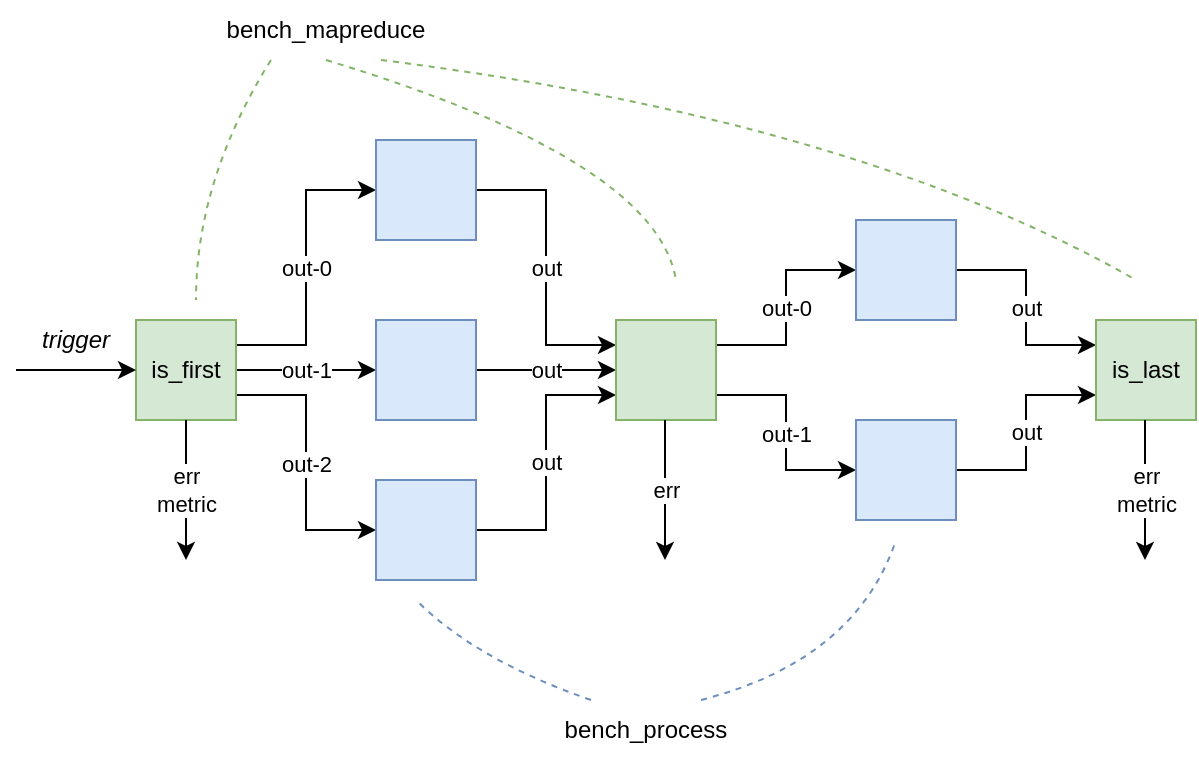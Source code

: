 <mxfile version="22.1.18" type="device">
  <diagram name="example" id="GbfXywOg556jsnYvnb1v">
    <mxGraphModel dx="983" dy="743" grid="1" gridSize="10" guides="1" tooltips="1" connect="1" arrows="1" fold="1" page="1" pageScale="1" pageWidth="850" pageHeight="1100" math="0" shadow="0">
      <root>
        <mxCell id="0" />
        <mxCell id="1" parent="0" />
        <mxCell id="cdRv_Gpw-SoGhDN_c1BU-10" value="out-0" style="edgeStyle=orthogonalEdgeStyle;rounded=0;orthogonalLoop=1;jettySize=auto;html=1;exitX=1;exitY=0.25;exitDx=0;exitDy=0;entryX=0;entryY=0.5;entryDx=0;entryDy=0;" edge="1" parent="1" source="cdRv_Gpw-SoGhDN_c1BU-1" target="cdRv_Gpw-SoGhDN_c1BU-4">
          <mxGeometry relative="1" as="geometry" />
        </mxCell>
        <mxCell id="cdRv_Gpw-SoGhDN_c1BU-11" value="out-1" style="edgeStyle=orthogonalEdgeStyle;rounded=0;orthogonalLoop=1;jettySize=auto;html=1;exitX=1;exitY=0.5;exitDx=0;exitDy=0;entryX=0;entryY=0.5;entryDx=0;entryDy=0;" edge="1" parent="1" source="cdRv_Gpw-SoGhDN_c1BU-1" target="cdRv_Gpw-SoGhDN_c1BU-3">
          <mxGeometry relative="1" as="geometry" />
        </mxCell>
        <mxCell id="cdRv_Gpw-SoGhDN_c1BU-12" value="out-2" style="edgeStyle=orthogonalEdgeStyle;rounded=0;orthogonalLoop=1;jettySize=auto;html=1;exitX=1;exitY=0.75;exitDx=0;exitDy=0;entryX=0;entryY=0.5;entryDx=0;entryDy=0;" edge="1" parent="1" source="cdRv_Gpw-SoGhDN_c1BU-1" target="cdRv_Gpw-SoGhDN_c1BU-5">
          <mxGeometry relative="1" as="geometry" />
        </mxCell>
        <mxCell id="cdRv_Gpw-SoGhDN_c1BU-1" value="is_first" style="rounded=0;whiteSpace=wrap;html=1;fillColor=#d5e8d4;strokeColor=#82b366;" vertex="1" parent="1">
          <mxGeometry x="80" y="160" width="50" height="50" as="geometry" />
        </mxCell>
        <mxCell id="cdRv_Gpw-SoGhDN_c1BU-14" value="out" style="edgeStyle=orthogonalEdgeStyle;rounded=0;orthogonalLoop=1;jettySize=auto;html=1;exitX=1;exitY=0.5;exitDx=0;exitDy=0;entryX=0;entryY=0.5;entryDx=0;entryDy=0;" edge="1" parent="1" source="cdRv_Gpw-SoGhDN_c1BU-3" target="cdRv_Gpw-SoGhDN_c1BU-6">
          <mxGeometry relative="1" as="geometry" />
        </mxCell>
        <mxCell id="cdRv_Gpw-SoGhDN_c1BU-3" value="" style="rounded=0;whiteSpace=wrap;html=1;fillColor=#dae8fc;strokeColor=#6c8ebf;" vertex="1" parent="1">
          <mxGeometry x="200" y="160" width="50" height="50" as="geometry" />
        </mxCell>
        <mxCell id="cdRv_Gpw-SoGhDN_c1BU-13" value="out" style="edgeStyle=orthogonalEdgeStyle;rounded=0;orthogonalLoop=1;jettySize=auto;html=1;exitX=1;exitY=0.5;exitDx=0;exitDy=0;entryX=0;entryY=0.25;entryDx=0;entryDy=0;" edge="1" parent="1" source="cdRv_Gpw-SoGhDN_c1BU-4" target="cdRv_Gpw-SoGhDN_c1BU-6">
          <mxGeometry relative="1" as="geometry" />
        </mxCell>
        <mxCell id="cdRv_Gpw-SoGhDN_c1BU-4" value="" style="rounded=0;whiteSpace=wrap;html=1;fillColor=#dae8fc;strokeColor=#6c8ebf;" vertex="1" parent="1">
          <mxGeometry x="200" y="70" width="50" height="50" as="geometry" />
        </mxCell>
        <mxCell id="cdRv_Gpw-SoGhDN_c1BU-15" value="out" style="edgeStyle=orthogonalEdgeStyle;rounded=0;orthogonalLoop=1;jettySize=auto;html=1;exitX=1;exitY=0.5;exitDx=0;exitDy=0;entryX=0;entryY=0.75;entryDx=0;entryDy=0;" edge="1" parent="1" source="cdRv_Gpw-SoGhDN_c1BU-5" target="cdRv_Gpw-SoGhDN_c1BU-6">
          <mxGeometry relative="1" as="geometry" />
        </mxCell>
        <mxCell id="cdRv_Gpw-SoGhDN_c1BU-5" value="" style="rounded=0;whiteSpace=wrap;html=1;fillColor=#dae8fc;strokeColor=#6c8ebf;" vertex="1" parent="1">
          <mxGeometry x="200" y="240" width="50" height="50" as="geometry" />
        </mxCell>
        <mxCell id="cdRv_Gpw-SoGhDN_c1BU-16" value="out-0" style="edgeStyle=orthogonalEdgeStyle;rounded=0;orthogonalLoop=1;jettySize=auto;html=1;exitX=1;exitY=0.25;exitDx=0;exitDy=0;entryX=0;entryY=0.5;entryDx=0;entryDy=0;" edge="1" parent="1" source="cdRv_Gpw-SoGhDN_c1BU-6" target="cdRv_Gpw-SoGhDN_c1BU-7">
          <mxGeometry relative="1" as="geometry" />
        </mxCell>
        <mxCell id="cdRv_Gpw-SoGhDN_c1BU-17" value="out-1" style="edgeStyle=orthogonalEdgeStyle;rounded=0;orthogonalLoop=1;jettySize=auto;html=1;exitX=1;exitY=0.75;exitDx=0;exitDy=0;entryX=0;entryY=0.5;entryDx=0;entryDy=0;" edge="1" parent="1" source="cdRv_Gpw-SoGhDN_c1BU-6" target="cdRv_Gpw-SoGhDN_c1BU-8">
          <mxGeometry relative="1" as="geometry" />
        </mxCell>
        <mxCell id="cdRv_Gpw-SoGhDN_c1BU-6" value="" style="rounded=0;whiteSpace=wrap;html=1;fillColor=#d5e8d4;strokeColor=#82b366;" vertex="1" parent="1">
          <mxGeometry x="320" y="160" width="50" height="50" as="geometry" />
        </mxCell>
        <mxCell id="cdRv_Gpw-SoGhDN_c1BU-19" value="out" style="edgeStyle=orthogonalEdgeStyle;rounded=0;orthogonalLoop=1;jettySize=auto;html=1;exitX=1;exitY=0.5;exitDx=0;exitDy=0;entryX=0;entryY=0.25;entryDx=0;entryDy=0;" edge="1" parent="1" source="cdRv_Gpw-SoGhDN_c1BU-7" target="cdRv_Gpw-SoGhDN_c1BU-9">
          <mxGeometry relative="1" as="geometry" />
        </mxCell>
        <mxCell id="cdRv_Gpw-SoGhDN_c1BU-7" value="" style="rounded=0;whiteSpace=wrap;html=1;fillColor=#dae8fc;strokeColor=#6c8ebf;" vertex="1" parent="1">
          <mxGeometry x="440" y="110" width="50" height="50" as="geometry" />
        </mxCell>
        <mxCell id="cdRv_Gpw-SoGhDN_c1BU-18" value="out" style="edgeStyle=orthogonalEdgeStyle;rounded=0;orthogonalLoop=1;jettySize=auto;html=1;exitX=1;exitY=0.5;exitDx=0;exitDy=0;entryX=0;entryY=0.75;entryDx=0;entryDy=0;" edge="1" parent="1" source="cdRv_Gpw-SoGhDN_c1BU-8" target="cdRv_Gpw-SoGhDN_c1BU-9">
          <mxGeometry relative="1" as="geometry" />
        </mxCell>
        <mxCell id="cdRv_Gpw-SoGhDN_c1BU-8" value="" style="rounded=0;whiteSpace=wrap;html=1;fillColor=#dae8fc;strokeColor=#6c8ebf;" vertex="1" parent="1">
          <mxGeometry x="440" y="210" width="50" height="50" as="geometry" />
        </mxCell>
        <mxCell id="cdRv_Gpw-SoGhDN_c1BU-9" value="is_last" style="rounded=0;whiteSpace=wrap;html=1;fillColor=#d5e8d4;strokeColor=#82b366;" vertex="1" parent="1">
          <mxGeometry x="560" y="160" width="50" height="50" as="geometry" />
        </mxCell>
        <mxCell id="cdRv_Gpw-SoGhDN_c1BU-22" style="rounded=0;orthogonalLoop=1;jettySize=auto;html=1;exitX=0.25;exitY=1;exitDx=0;exitDy=0;endArrow=none;endFill=0;curved=1;dashed=1;fillColor=#d5e8d4;strokeColor=#82b366;" edge="1" parent="1" source="cdRv_Gpw-SoGhDN_c1BU-21">
          <mxGeometry relative="1" as="geometry">
            <mxPoint x="110" y="150" as="targetPoint" />
            <Array as="points">
              <mxPoint x="110" y="90" />
            </Array>
          </mxGeometry>
        </mxCell>
        <mxCell id="cdRv_Gpw-SoGhDN_c1BU-21" value="bench_mapreduce" style="text;html=1;strokeColor=none;fillColor=none;align=center;verticalAlign=middle;whiteSpace=wrap;rounded=0;" vertex="1" parent="1">
          <mxGeometry x="120" width="110" height="30" as="geometry" />
        </mxCell>
        <mxCell id="cdRv_Gpw-SoGhDN_c1BU-23" style="rounded=0;orthogonalLoop=1;jettySize=auto;html=1;exitX=0.5;exitY=1;exitDx=0;exitDy=0;endArrow=none;endFill=0;curved=1;dashed=1;fillColor=#d5e8d4;strokeColor=#82b366;" edge="1" parent="1" source="cdRv_Gpw-SoGhDN_c1BU-21">
          <mxGeometry relative="1" as="geometry">
            <mxPoint x="350" y="140" as="targetPoint" />
            <mxPoint x="158" y="40" as="sourcePoint" />
            <Array as="points">
              <mxPoint x="340" y="80" />
            </Array>
          </mxGeometry>
        </mxCell>
        <mxCell id="cdRv_Gpw-SoGhDN_c1BU-24" style="rounded=0;orthogonalLoop=1;jettySize=auto;html=1;exitX=0.75;exitY=1;exitDx=0;exitDy=0;endArrow=none;endFill=0;curved=1;dashed=1;fillColor=#d5e8d4;strokeColor=#82b366;" edge="1" parent="1" source="cdRv_Gpw-SoGhDN_c1BU-21">
          <mxGeometry relative="1" as="geometry">
            <mxPoint x="580" y="140" as="targetPoint" />
            <mxPoint x="185" y="40" as="sourcePoint" />
            <Array as="points">
              <mxPoint x="440" y="60" />
            </Array>
          </mxGeometry>
        </mxCell>
        <mxCell id="cdRv_Gpw-SoGhDN_c1BU-25" value="bench_process" style="text;html=1;strokeColor=none;fillColor=none;align=center;verticalAlign=middle;whiteSpace=wrap;rounded=0;" vertex="1" parent="1">
          <mxGeometry x="280" y="350" width="110" height="30" as="geometry" />
        </mxCell>
        <mxCell id="cdRv_Gpw-SoGhDN_c1BU-27" style="rounded=0;orthogonalLoop=1;jettySize=auto;html=1;exitX=0.25;exitY=0;exitDx=0;exitDy=0;endArrow=none;endFill=0;curved=1;dashed=1;fillColor=#dae8fc;strokeColor=#6c8ebf;" edge="1" parent="1" source="cdRv_Gpw-SoGhDN_c1BU-25">
          <mxGeometry relative="1" as="geometry">
            <mxPoint x="220" y="300" as="targetPoint" />
            <mxPoint x="158" y="40" as="sourcePoint" />
            <Array as="points">
              <mxPoint x="250" y="330" />
            </Array>
          </mxGeometry>
        </mxCell>
        <mxCell id="cdRv_Gpw-SoGhDN_c1BU-28" style="rounded=0;orthogonalLoop=1;jettySize=auto;html=1;exitX=0.75;exitY=0;exitDx=0;exitDy=0;endArrow=none;endFill=0;curved=1;dashed=1;fillColor=#dae8fc;strokeColor=#6c8ebf;" edge="1" parent="1" source="cdRv_Gpw-SoGhDN_c1BU-25">
          <mxGeometry relative="1" as="geometry">
            <mxPoint x="460" y="270" as="targetPoint" />
            <mxPoint x="318" y="360" as="sourcePoint" />
            <Array as="points">
              <mxPoint x="440" y="330" />
            </Array>
          </mxGeometry>
        </mxCell>
        <mxCell id="cdRv_Gpw-SoGhDN_c1BU-29" value="err&lt;br&gt;metric" style="endArrow=classic;html=1;rounded=0;exitX=0.5;exitY=1;exitDx=0;exitDy=0;" edge="1" parent="1" source="cdRv_Gpw-SoGhDN_c1BU-1">
          <mxGeometry width="50" height="50" relative="1" as="geometry">
            <mxPoint x="410" y="270" as="sourcePoint" />
            <mxPoint x="105" y="280" as="targetPoint" />
          </mxGeometry>
        </mxCell>
        <mxCell id="cdRv_Gpw-SoGhDN_c1BU-30" value="err" style="endArrow=classic;html=1;rounded=0;exitX=0.5;exitY=1;exitDx=0;exitDy=0;" edge="1" parent="1">
          <mxGeometry width="50" height="50" relative="1" as="geometry">
            <mxPoint x="344.5" y="210" as="sourcePoint" />
            <mxPoint x="344.5" y="280" as="targetPoint" />
          </mxGeometry>
        </mxCell>
        <mxCell id="cdRv_Gpw-SoGhDN_c1BU-31" value="err&lt;br&gt;metric" style="endArrow=classic;html=1;rounded=0;exitX=0.5;exitY=1;exitDx=0;exitDy=0;" edge="1" parent="1">
          <mxGeometry width="50" height="50" relative="1" as="geometry">
            <mxPoint x="584.5" y="210" as="sourcePoint" />
            <mxPoint x="584.5" y="280" as="targetPoint" />
          </mxGeometry>
        </mxCell>
        <mxCell id="cdRv_Gpw-SoGhDN_c1BU-32" value="" style="endArrow=classic;html=1;rounded=0;entryX=0;entryY=0.5;entryDx=0;entryDy=0;" edge="1" parent="1" target="cdRv_Gpw-SoGhDN_c1BU-1">
          <mxGeometry width="50" height="50" relative="1" as="geometry">
            <mxPoint x="20" y="185" as="sourcePoint" />
            <mxPoint x="450" y="270" as="targetPoint" />
          </mxGeometry>
        </mxCell>
        <mxCell id="cdRv_Gpw-SoGhDN_c1BU-33" value="trigger" style="text;html=1;strokeColor=none;fillColor=none;align=center;verticalAlign=middle;whiteSpace=wrap;rounded=0;fontStyle=2" vertex="1" parent="1">
          <mxGeometry x="20" y="155" width="60" height="30" as="geometry" />
        </mxCell>
      </root>
    </mxGraphModel>
  </diagram>
</mxfile>
